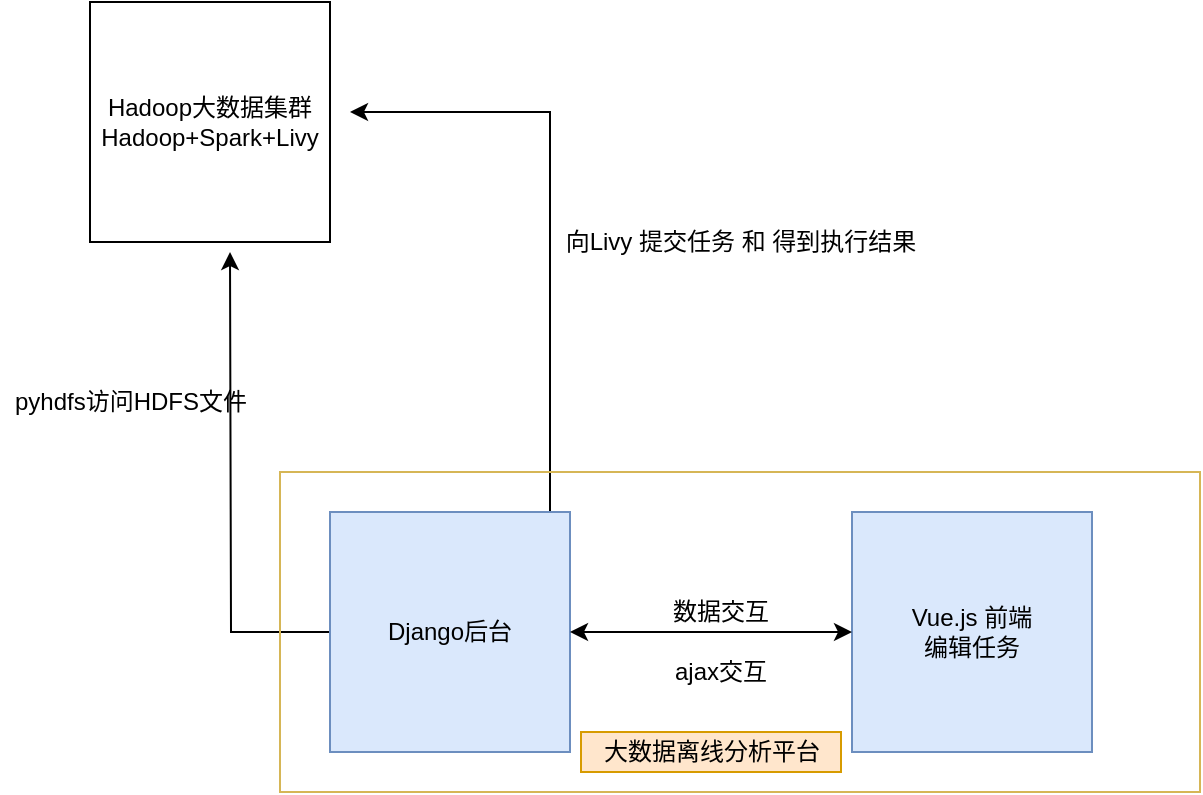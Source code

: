 <mxfile version="12.3.2" type="device" pages="1"><diagram id="4yBTqhrnAqf2o-cQZFdM" name="Page-1"><mxGraphModel dx="852" dy="494" grid="1" gridSize="10" guides="1" tooltips="1" connect="1" arrows="1" fold="1" page="1" pageScale="1" pageWidth="827" pageHeight="1169" math="0" shadow="0"><root><mxCell id="0"/><mxCell id="1" parent="0"/><mxCell id="dca9XjOxApRKfuHxZ2m_-1" value="Hadoop大数据集群&lt;br&gt;Hadoop+Spark+Livy" style="whiteSpace=wrap;html=1;aspect=fixed;" parent="1" vertex="1"><mxGeometry x="110" y="195" width="120" height="120" as="geometry"/></mxCell><mxCell id="dca9XjOxApRKfuHxZ2m_-9" style="edgeStyle=orthogonalEdgeStyle;rounded=0;orthogonalLoop=1;jettySize=auto;html=1;" parent="1" source="dca9XjOxApRKfuHxZ2m_-2" edge="1"><mxGeometry relative="1" as="geometry"><mxPoint x="240" y="250" as="targetPoint"/><Array as="points"><mxPoint x="340" y="250"/><mxPoint x="260" y="250"/></Array></mxGeometry></mxCell><mxCell id="dca9XjOxApRKfuHxZ2m_-11" style="edgeStyle=orthogonalEdgeStyle;rounded=0;orthogonalLoop=1;jettySize=auto;html=1;" parent="1" source="dca9XjOxApRKfuHxZ2m_-2" edge="1"><mxGeometry relative="1" as="geometry"><mxPoint x="180" y="320" as="targetPoint"/></mxGeometry></mxCell><mxCell id="dca9XjOxApRKfuHxZ2m_-2" value="Django后台" style="whiteSpace=wrap;html=1;aspect=fixed;fillColor=#dae8fc;strokeColor=#6c8ebf;" parent="1" vertex="1"><mxGeometry x="230" y="450" width="120" height="120" as="geometry"/></mxCell><mxCell id="dca9XjOxApRKfuHxZ2m_-4" value="Vue.js 前端&lt;br&gt;编辑任务" style="whiteSpace=wrap;html=1;aspect=fixed;fillColor=#dae8fc;strokeColor=#6c8ebf;" parent="1" vertex="1"><mxGeometry x="491" y="450" width="120" height="120" as="geometry"/></mxCell><mxCell id="dca9XjOxApRKfuHxZ2m_-8" value="ajax交互" style="text;html=1;align=center;verticalAlign=middle;resizable=0;points=[];;autosize=1;" parent="1" vertex="1"><mxGeometry x="395" y="520" width="60" height="20" as="geometry"/></mxCell><mxCell id="dca9XjOxApRKfuHxZ2m_-10" value="向Livy 提交任务 和 得到执行结果" style="text;html=1;align=center;verticalAlign=middle;resizable=0;points=[];;autosize=1;direction=south;" parent="1" vertex="1"><mxGeometry x="340" y="305" width="190" height="20" as="geometry"/></mxCell><mxCell id="dca9XjOxApRKfuHxZ2m_-12" value="pyhdfs访问HDFS文件" style="text;html=1;align=center;verticalAlign=middle;resizable=0;points=[];;autosize=1;" parent="1" vertex="1"><mxGeometry x="65" y="385" width="130" height="20" as="geometry"/></mxCell><mxCell id="dca9XjOxApRKfuHxZ2m_-13" value="" style="endArrow=classic;startArrow=classic;html=1;entryX=0;entryY=0.5;entryDx=0;entryDy=0;exitX=1;exitY=0.5;exitDx=0;exitDy=0;" parent="1" source="dca9XjOxApRKfuHxZ2m_-2" target="dca9XjOxApRKfuHxZ2m_-4" edge="1"><mxGeometry width="50" height="50" relative="1" as="geometry"><mxPoint x="380" y="570" as="sourcePoint"/><mxPoint x="430" y="520" as="targetPoint"/></mxGeometry></mxCell><mxCell id="dca9XjOxApRKfuHxZ2m_-15" value="数据交互" style="text;html=1;align=center;verticalAlign=middle;resizable=0;points=[];;autosize=1;" parent="1" vertex="1"><mxGeometry x="395" y="490" width="60" height="20" as="geometry"/></mxCell><mxCell id="IswI7MRyhTUpD8Ipx5o8-2" value="" style="rounded=0;whiteSpace=wrap;html=1;fillColor=none;strokeColor=#d6b656;" parent="1" vertex="1"><mxGeometry x="205" y="430" width="460" height="160" as="geometry"/></mxCell><mxCell id="tGGhSZOKuN2YGgMGbBeb-1" value="大数据离线分析平台" style="text;html=1;strokeColor=#d79b00;fillColor=#ffe6cc;align=center;verticalAlign=middle;whiteSpace=wrap;rounded=0;" vertex="1" parent="1"><mxGeometry x="355.5" y="560" width="130" height="20" as="geometry"/></mxCell></root></mxGraphModel></diagram></mxfile>